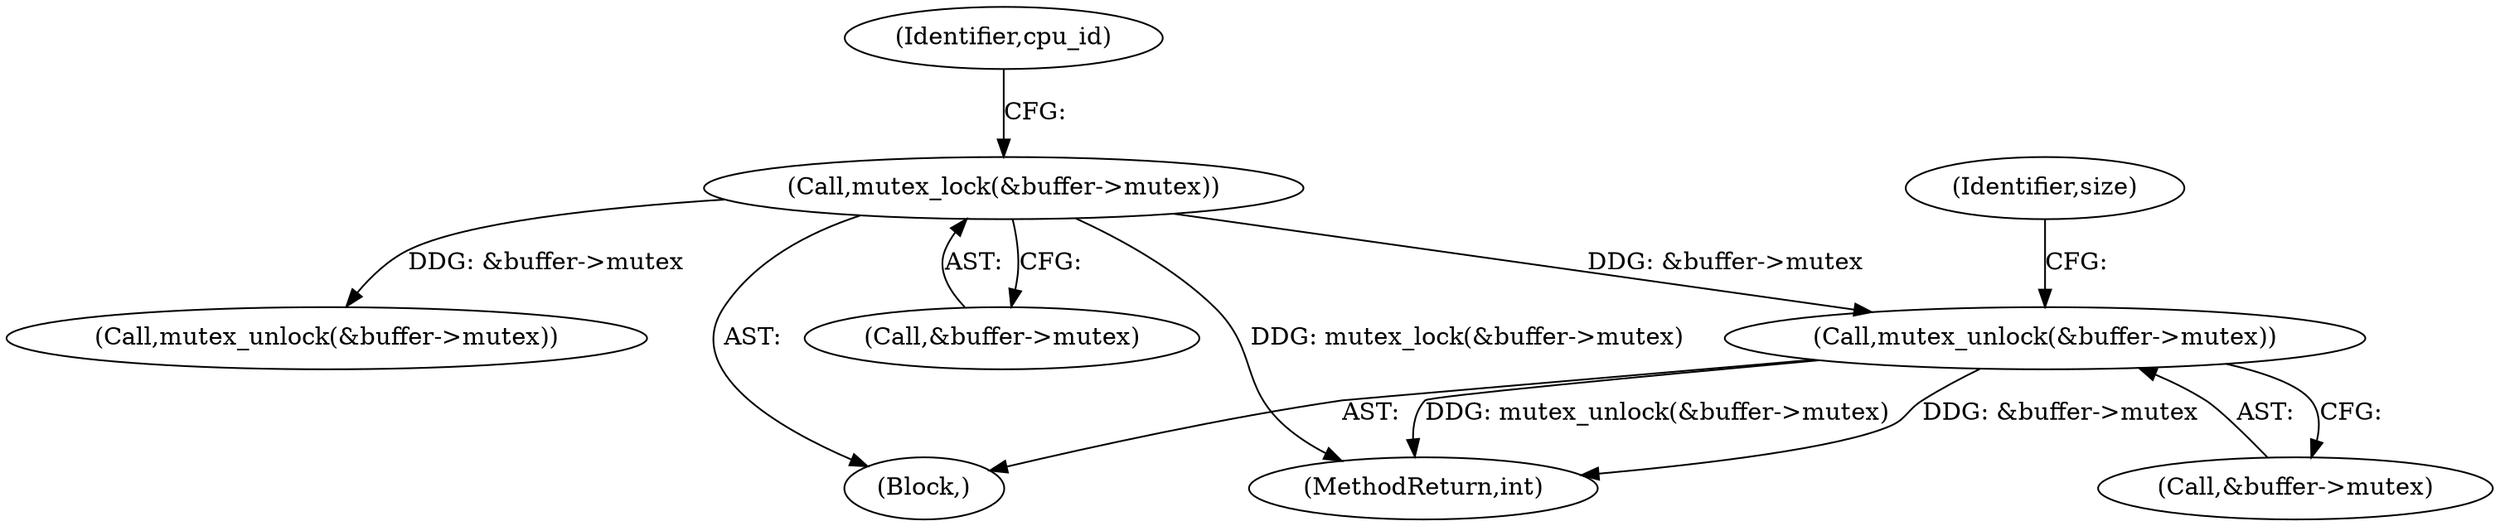 digraph "0_linux_59643d1535eb220668692a5359de22545af579f6@API" {
"1000405" [label="(Call,mutex_unlock(&buffer->mutex))"];
"1000172" [label="(Call,mutex_lock(&buffer->mutex))"];
"1000120" [label="(Block,)"];
"1000173" [label="(Call,&buffer->mutex)"];
"1000406" [label="(Call,&buffer->mutex)"];
"1000172" [label="(Call,mutex_lock(&buffer->mutex))"];
"1000179" [label="(Identifier,cpu_id)"];
"1000405" [label="(Call,mutex_unlock(&buffer->mutex))"];
"1000411" [label="(Identifier,size)"];
"1000443" [label="(Call,mutex_unlock(&buffer->mutex))"];
"1000450" [label="(MethodReturn,int)"];
"1000405" -> "1000120"  [label="AST: "];
"1000405" -> "1000406"  [label="CFG: "];
"1000406" -> "1000405"  [label="AST: "];
"1000411" -> "1000405"  [label="CFG: "];
"1000405" -> "1000450"  [label="DDG: mutex_unlock(&buffer->mutex)"];
"1000405" -> "1000450"  [label="DDG: &buffer->mutex"];
"1000172" -> "1000405"  [label="DDG: &buffer->mutex"];
"1000172" -> "1000120"  [label="AST: "];
"1000172" -> "1000173"  [label="CFG: "];
"1000173" -> "1000172"  [label="AST: "];
"1000179" -> "1000172"  [label="CFG: "];
"1000172" -> "1000450"  [label="DDG: mutex_lock(&buffer->mutex)"];
"1000172" -> "1000443"  [label="DDG: &buffer->mutex"];
}

